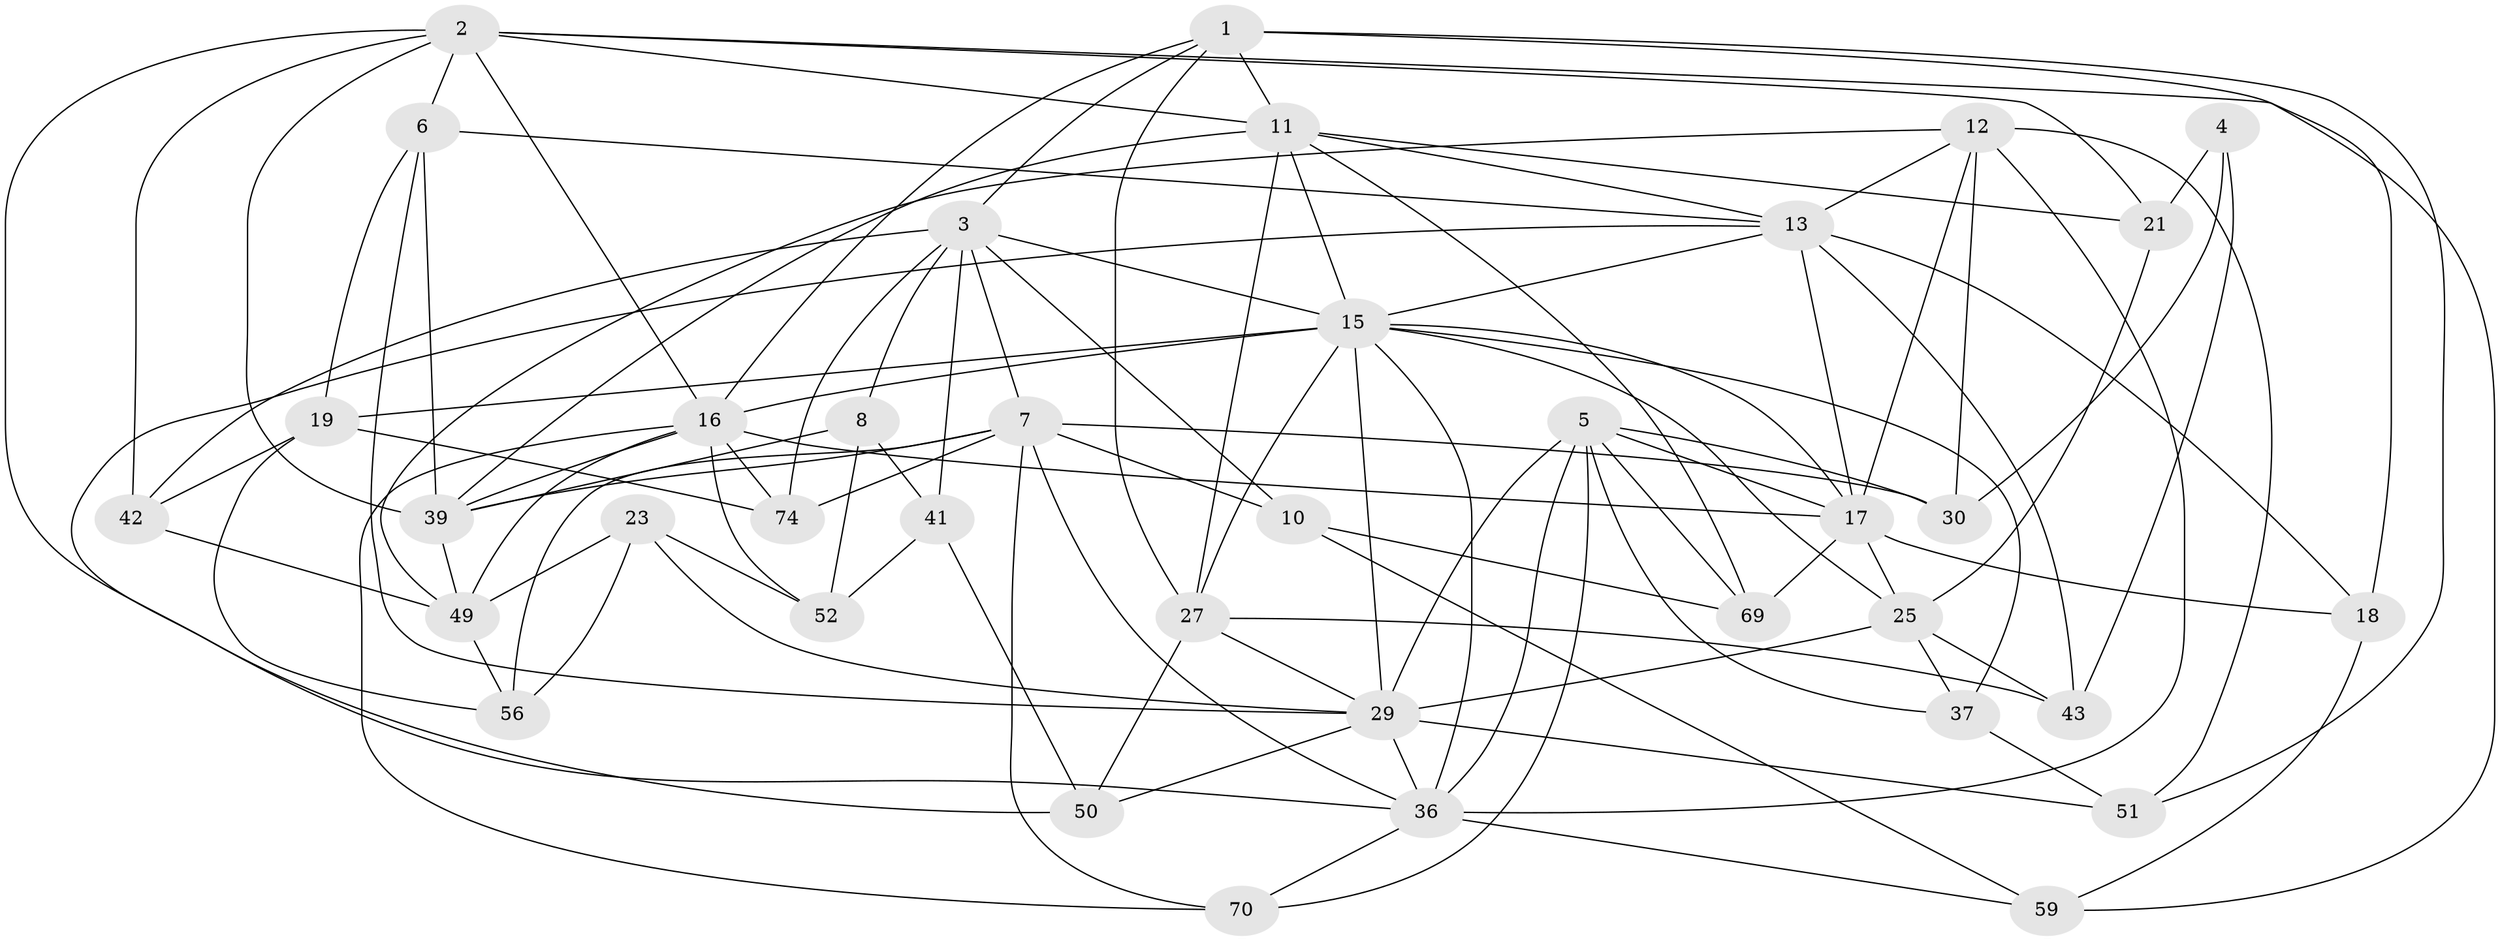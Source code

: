 // original degree distribution, {4: 1.0}
// Generated by graph-tools (version 1.1) at 2025/16/03/09/25 04:16:23]
// undirected, 38 vertices, 107 edges
graph export_dot {
graph [start="1"]
  node [color=gray90,style=filled];
  1 [super="+40"];
  2 [super="+32+34"];
  3 [super="+9+68"];
  4;
  5 [super="+46+14"];
  6 [super="+31"];
  7 [super="+66+22"];
  8;
  10;
  11 [super="+26"];
  12 [super="+57"];
  13 [super="+62"];
  15 [super="+58+47+20"];
  16 [super="+44+28+48"];
  17 [super="+45"];
  18;
  19 [super="+35"];
  21 [super="+24"];
  23;
  25 [super="+33"];
  27 [super="+38"];
  29 [super="+53"];
  30;
  36 [super="+65"];
  37;
  39 [super="+61+64"];
  41;
  42;
  43;
  49 [super="+54"];
  50;
  51;
  52;
  56;
  59;
  69;
  70;
  74;
  1 -- 27;
  1 -- 18;
  1 -- 11;
  1 -- 51;
  1 -- 16;
  1 -- 3;
  2 -- 21 [weight=2];
  2 -- 16;
  2 -- 6;
  2 -- 36;
  2 -- 39 [weight=2];
  2 -- 59;
  2 -- 42;
  2 -- 11;
  3 -- 74;
  3 -- 42;
  3 -- 8;
  3 -- 41;
  3 -- 10;
  3 -- 7;
  3 -- 15;
  4 -- 30;
  4 -- 43;
  4 -- 21 [weight=2];
  5 -- 30;
  5 -- 69;
  5 -- 36;
  5 -- 70;
  5 -- 37;
  5 -- 17;
  5 -- 29 [weight=2];
  6 -- 13;
  6 -- 19 [weight=2];
  6 -- 39;
  6 -- 29;
  7 -- 56;
  7 -- 36;
  7 -- 10;
  7 -- 74;
  7 -- 70;
  7 -- 30;
  7 -- 39;
  8 -- 41;
  8 -- 52;
  8 -- 39;
  10 -- 59;
  10 -- 69;
  11 -- 13;
  11 -- 21;
  11 -- 69;
  11 -- 27;
  11 -- 15;
  11 -- 39;
  12 -- 49;
  12 -- 13;
  12 -- 51;
  12 -- 30;
  12 -- 36;
  12 -- 17;
  13 -- 18;
  13 -- 50;
  13 -- 43;
  13 -- 15;
  13 -- 17;
  15 -- 25;
  15 -- 36;
  15 -- 19;
  15 -- 37;
  15 -- 16 [weight=2];
  15 -- 27;
  15 -- 29;
  15 -- 17;
  16 -- 17;
  16 -- 70;
  16 -- 39;
  16 -- 49;
  16 -- 52;
  16 -- 74;
  17 -- 18;
  17 -- 69;
  17 -- 25;
  18 -- 59;
  19 -- 56;
  19 -- 74;
  19 -- 42;
  21 -- 25;
  23 -- 56;
  23 -- 49;
  23 -- 52;
  23 -- 29;
  25 -- 29;
  25 -- 43;
  25 -- 37;
  27 -- 29;
  27 -- 50;
  27 -- 43;
  29 -- 51;
  29 -- 50;
  29 -- 36;
  36 -- 70;
  36 -- 59;
  37 -- 51;
  39 -- 49;
  41 -- 50;
  41 -- 52;
  42 -- 49;
  49 -- 56;
}
